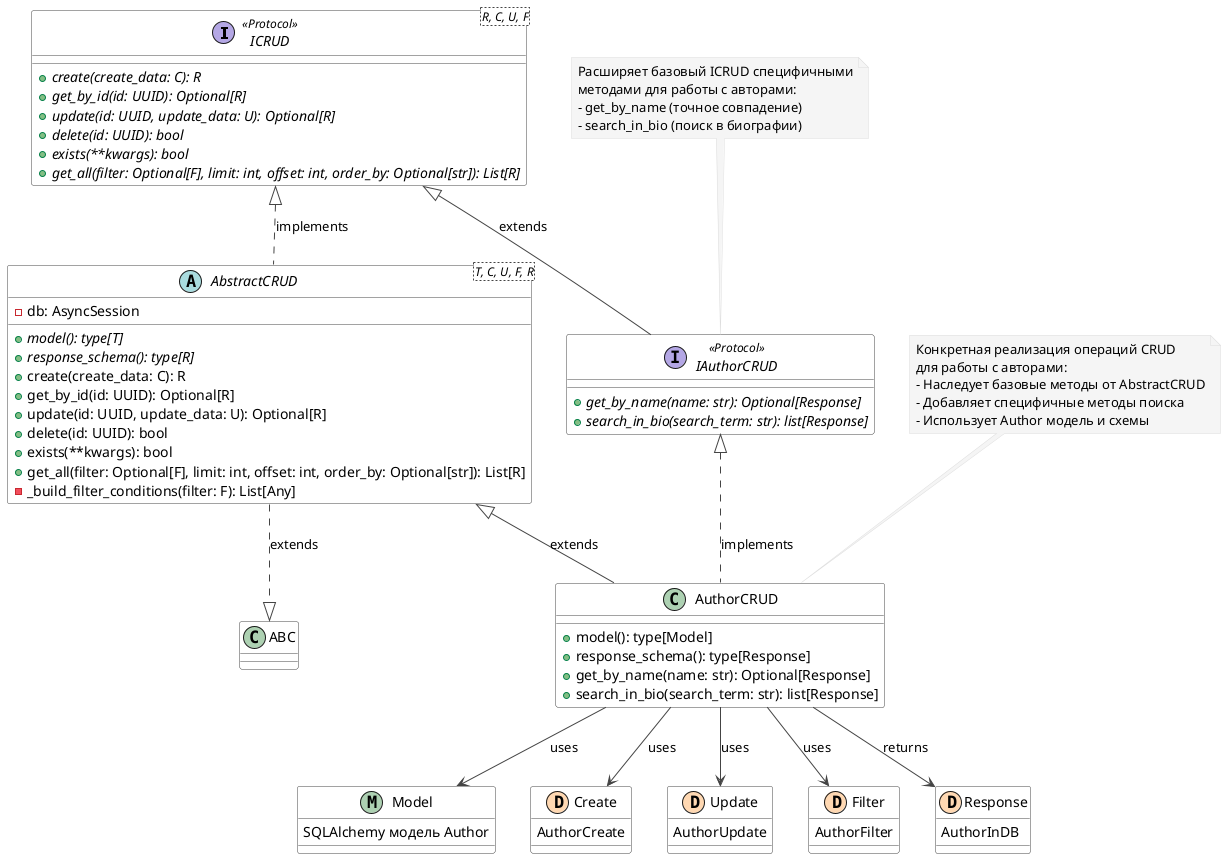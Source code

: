 @startuml Author_CRUD_Architecture

skinparam class {
    BackgroundColor White
    ArrowColor #444444
    BorderColor #444444
}

skinparam note {
    BackgroundColor #F5F5F5
    BorderColor #DDDDDD
}

' Основные интерфейсы и абстрактные классы
interface ICRUD<R, C, U, F> <<Protocol>> {
    + {abstract} create(create_data: C): R
    + {abstract} get_by_id(id: UUID): Optional[R]
    + {abstract} update(id: UUID, update_data: U): Optional[R]
    + {abstract} delete(id: UUID): bool
    + {abstract} exists(**kwargs): bool
    + {abstract} get_all(filter: Optional[F], limit: int, offset: int, order_by: Optional[str]): List[R]
}

abstract class AbstractCRUD<T, C, U, F, R> {
    - db: AsyncSession
    + {abstract} model(): type[T]
    + {abstract} response_schema(): type[R]
    + create(create_data: C): R
    + get_by_id(id: UUID): Optional[R]
    + update(id: UUID, update_data: U): Optional[R]
    + delete(id: UUID): bool
    + exists(**kwargs): bool
    + get_all(filter: Optional[F], limit: int, offset: int, order_by: Optional[str]): List[R]
    - _build_filter_conditions(filter: F): List[Any]
}

' Специфичные интерфейсы и реализации для авторов
interface IAuthorCRUD <<Protocol>> {
    + {abstract} get_by_name(name: str): Optional[Response]
    + {abstract} search_in_bio(search_term: str): list[Response]
}

class AuthorCRUD {
    + model(): type[Model]
    + response_schema(): type[Response]
    + get_by_name(name: str): Optional[Response]
    + search_in_bio(search_term: str): list[Response]
}

' Связи и наследование
AbstractCRUD .up.|> ICRUD : implements
AbstractCRUD ..|> ABC : extends

IAuthorCRUD -up-|> ICRUD : extends
AuthorCRUD -up-|> AbstractCRUD : extends
AuthorCRUD .up.|> IAuthorCRUD : implements

' Связи с моделями и схемами
class Model << (M,#ADD1B2) >> {
    SQLAlchemy модель Author
}

class Create << (D,#FFD8B2) >> {
    AuthorCreate
}

class Update << (D,#FFD8B2) >> {
    AuthorUpdate
}

class Filter << (D,#FFD8B2) >> {
    AuthorFilter
}

class Response << (D,#FFD8B2) >> {
    AuthorInDB
}

AuthorCRUD --> Model : uses
AuthorCRUD --> Create : uses
AuthorCRUD --> Update : uses
AuthorCRUD --> Filter : uses
AuthorCRUD --> Response : returns

' Заметки
note top of IAuthorCRUD
  Расширяет базовый ICRUD специфичными
  методами для работы с авторами:
  - get_by_name (точное совпадение)
  - search_in_bio (поиск в биографии)
end note

note top of AuthorCRUD
  Конкретная реализация операций CRUD
  для работы с авторами:
  - Наследует базовые методы от AbstractCRUD
  - Добавляет специфичные методы поиска
  - Использует Author модель и схемы
end note

@enduml